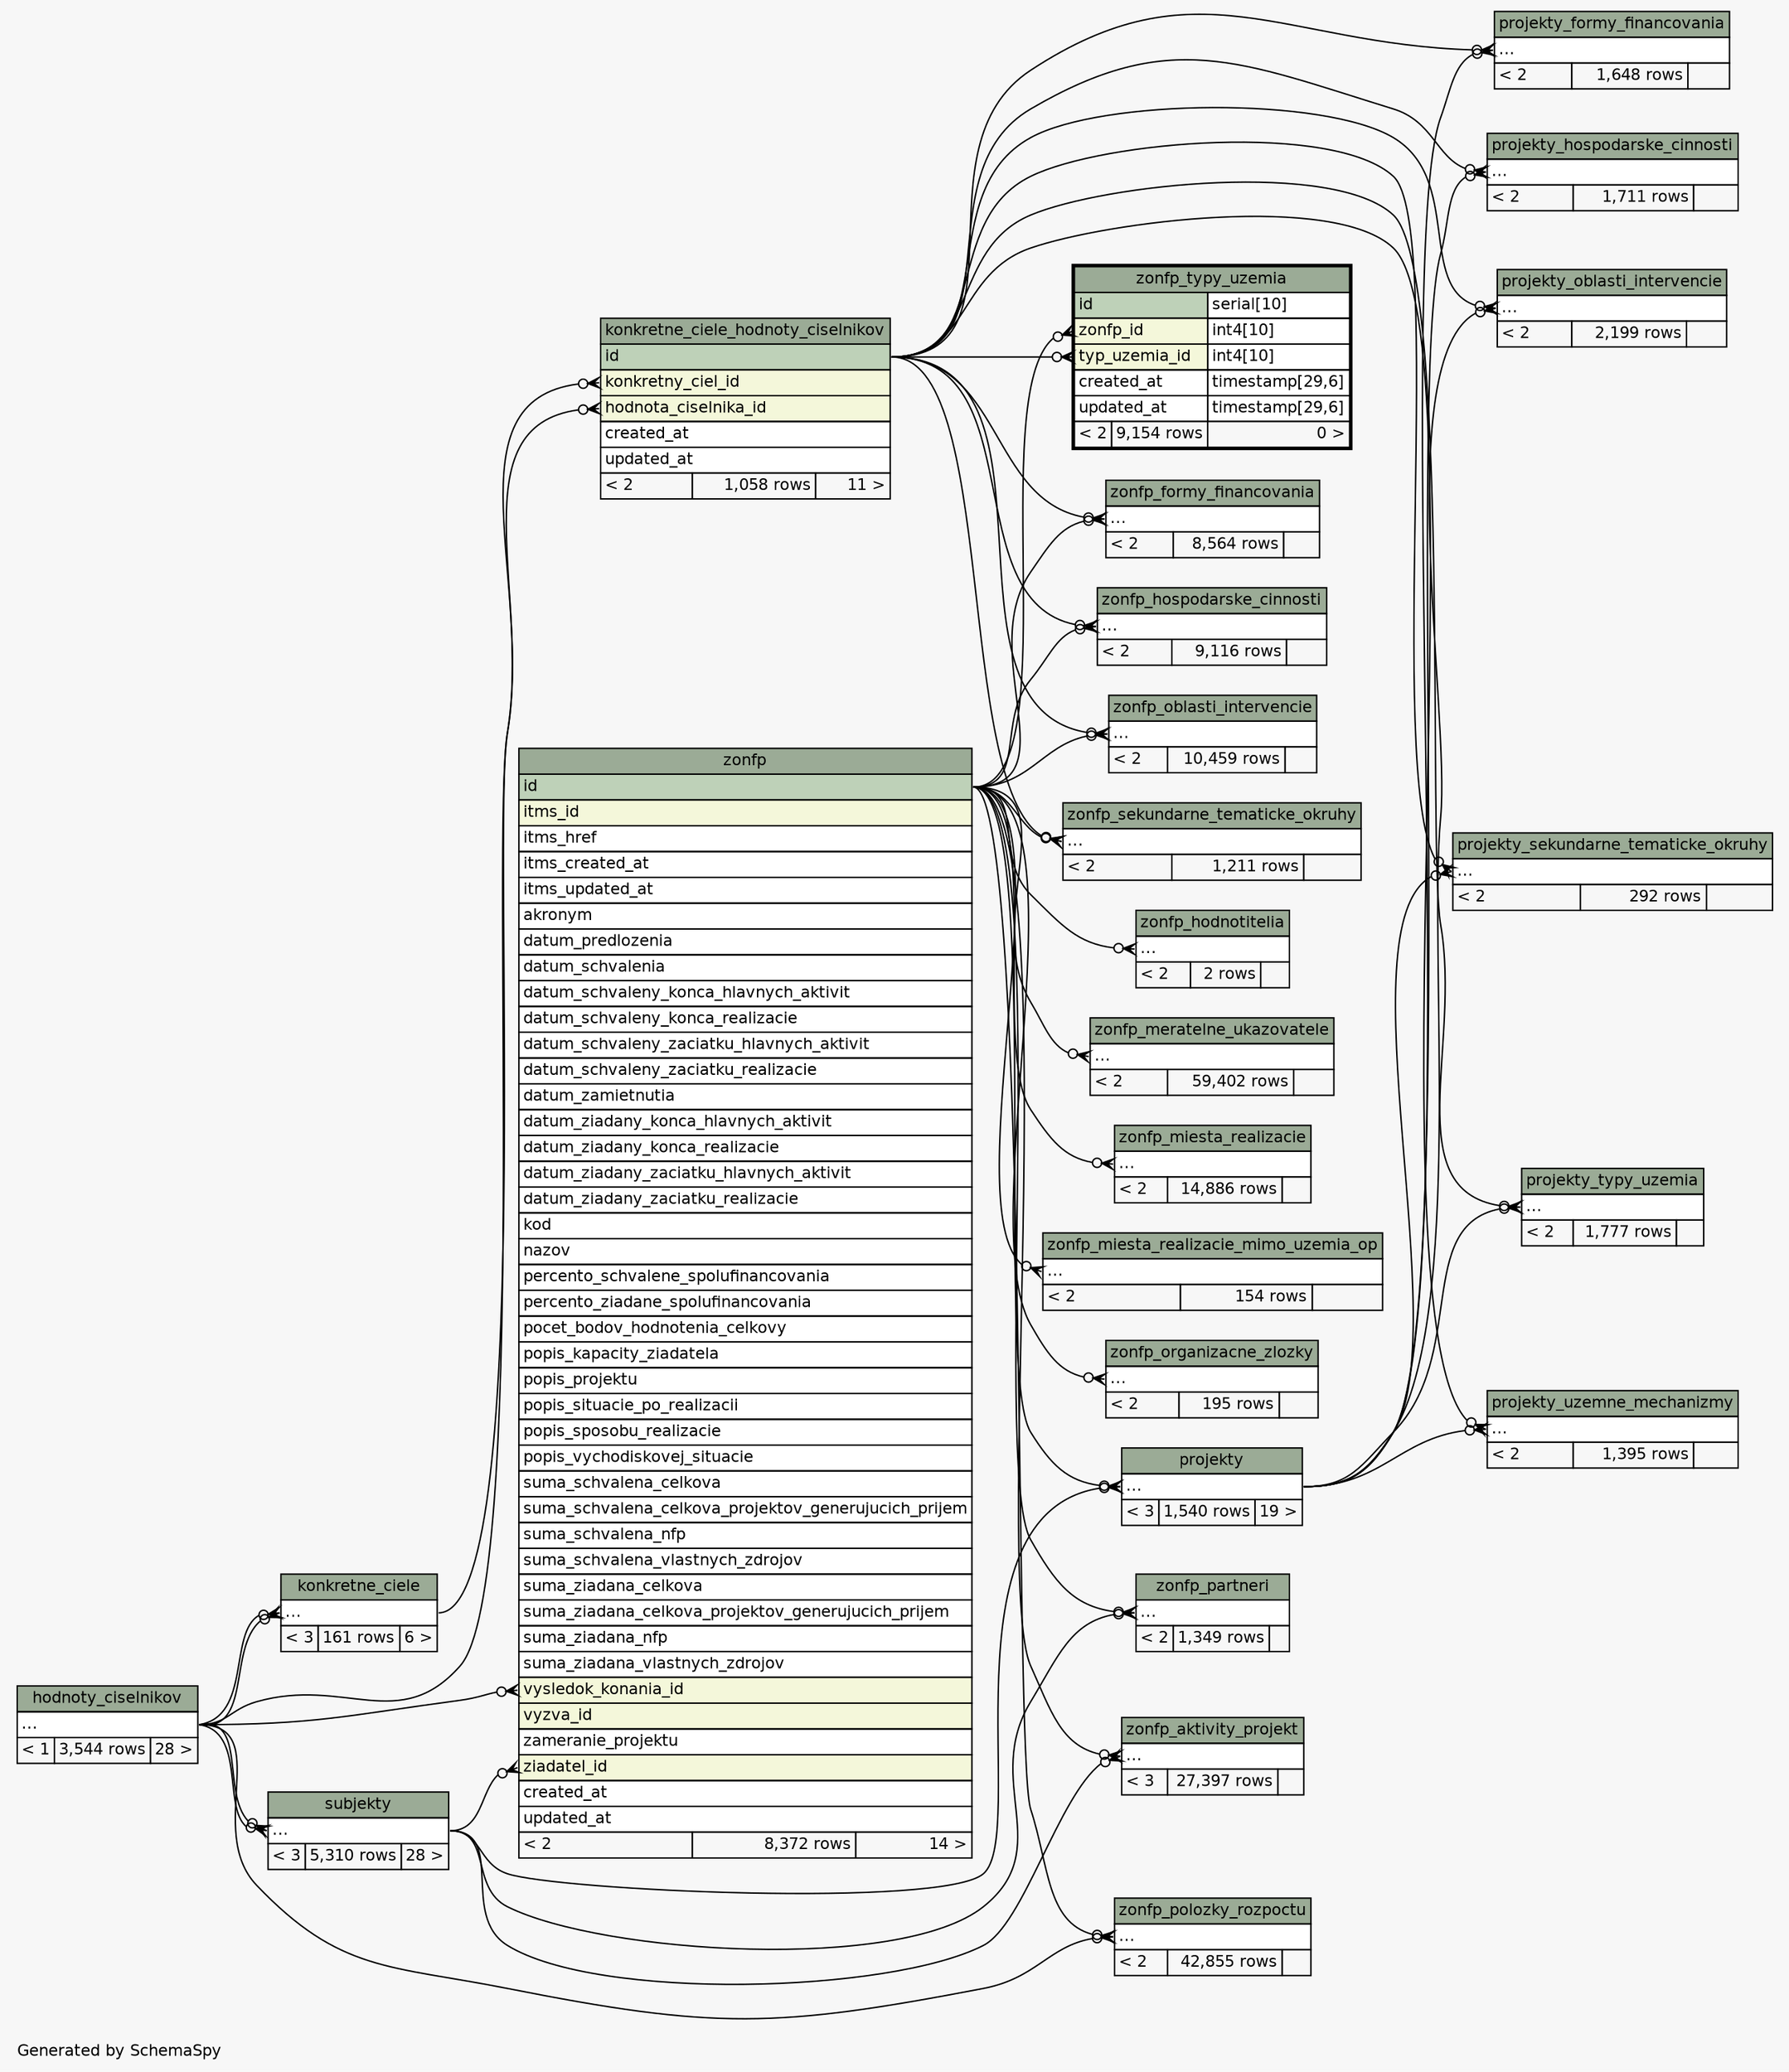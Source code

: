// dot 2.38.0 on Linux 4.10.0-38-generic
// SchemaSpy rev 590
digraph "twoDegreesRelationshipsDiagram" {
  graph [
    rankdir="RL"
    bgcolor="#f7f7f7"
    label="\nGenerated by SchemaSpy"
    labeljust="l"
    nodesep="0.18"
    ranksep="0.46"
    fontname="Helvetica"
    fontsize="11"
  ];
  node [
    fontname="Helvetica"
    fontsize="11"
    shape="plaintext"
  ];
  edge [
    arrowsize="0.8"
  ];
  "konkretne_ciele":"elipses":w -> "hodnoty_ciselnikov":"elipses":e [arrowhead=none dir=back arrowtail=crowodot];
  "konkretne_ciele":"elipses":w -> "hodnoty_ciselnikov":"elipses":e [arrowhead=none dir=back arrowtail=crowodot];
  "konkretne_ciele_hodnoty_ciselnikov":"hodnota_ciselnika_id":w -> "hodnoty_ciselnikov":"elipses":e [arrowhead=none dir=back arrowtail=crowodot];
  "konkretne_ciele_hodnoty_ciselnikov":"konkretny_ciel_id":w -> "konkretne_ciele":"elipses":e [arrowhead=none dir=back arrowtail=crowodot];
  "projekty":"elipses":w -> "subjekty":"elipses":e [arrowhead=none dir=back arrowtail=crowodot];
  "projekty":"elipses":w -> "zonfp":"id":e [arrowhead=none dir=back arrowtail=crowodot];
  "projekty_formy_financovania":"elipses":w -> "konkretne_ciele_hodnoty_ciselnikov":"id":e [arrowhead=none dir=back arrowtail=crowodot];
  "projekty_formy_financovania":"elipses":w -> "projekty":"elipses":e [arrowhead=none dir=back arrowtail=crowodot];
  "projekty_hospodarske_cinnosti":"elipses":w -> "konkretne_ciele_hodnoty_ciselnikov":"id":e [arrowhead=none dir=back arrowtail=crowodot];
  "projekty_hospodarske_cinnosti":"elipses":w -> "projekty":"elipses":e [arrowhead=none dir=back arrowtail=crowodot];
  "projekty_oblasti_intervencie":"elipses":w -> "konkretne_ciele_hodnoty_ciselnikov":"id":e [arrowhead=none dir=back arrowtail=crowodot];
  "projekty_oblasti_intervencie":"elipses":w -> "projekty":"elipses":e [arrowhead=none dir=back arrowtail=crowodot];
  "projekty_sekundarne_tematicke_okruhy":"elipses":w -> "projekty":"elipses":e [arrowhead=none dir=back arrowtail=crowodot];
  "projekty_sekundarne_tematicke_okruhy":"elipses":w -> "konkretne_ciele_hodnoty_ciselnikov":"id":e [arrowhead=none dir=back arrowtail=crowodot];
  "projekty_typy_uzemia":"elipses":w -> "projekty":"elipses":e [arrowhead=none dir=back arrowtail=crowodot];
  "projekty_typy_uzemia":"elipses":w -> "konkretne_ciele_hodnoty_ciselnikov":"id":e [arrowhead=none dir=back arrowtail=crowodot];
  "projekty_uzemne_mechanizmy":"elipses":w -> "projekty":"elipses":e [arrowhead=none dir=back arrowtail=crowodot];
  "projekty_uzemne_mechanizmy":"elipses":w -> "konkretne_ciele_hodnoty_ciselnikov":"id":e [arrowhead=none dir=back arrowtail=crowodot];
  "subjekty":"elipses":w -> "hodnoty_ciselnikov":"elipses":e [arrowhead=none dir=back arrowtail=crowodot];
  "subjekty":"elipses":w -> "hodnoty_ciselnikov":"elipses":e [arrowhead=none dir=back arrowtail=crowodot];
  "zonfp":"vysledok_konania_id":w -> "hodnoty_ciselnikov":"elipses":e [arrowhead=none dir=back arrowtail=crowodot];
  "zonfp":"ziadatel_id":w -> "subjekty":"elipses":e [arrowhead=none dir=back arrowtail=crowodot];
  "zonfp_aktivity_projekt":"elipses":w -> "subjekty":"elipses":e [arrowhead=none dir=back arrowtail=crowodot];
  "zonfp_aktivity_projekt":"elipses":w -> "zonfp":"id":e [arrowhead=none dir=back arrowtail=crowodot];
  "zonfp_formy_financovania":"elipses":w -> "konkretne_ciele_hodnoty_ciselnikov":"id":e [arrowhead=none dir=back arrowtail=crowodot];
  "zonfp_formy_financovania":"elipses":w -> "zonfp":"id":e [arrowhead=none dir=back arrowtail=crowodot];
  "zonfp_hodnotitelia":"elipses":w -> "zonfp":"id":e [arrowhead=none dir=back arrowtail=crowodot];
  "zonfp_hospodarske_cinnosti":"elipses":w -> "konkretne_ciele_hodnoty_ciselnikov":"id":e [arrowhead=none dir=back arrowtail=crowodot];
  "zonfp_hospodarske_cinnosti":"elipses":w -> "zonfp":"id":e [arrowhead=none dir=back arrowtail=crowodot];
  "zonfp_meratelne_ukazovatele":"elipses":w -> "zonfp":"id":e [arrowhead=none dir=back arrowtail=crowodot];
  "zonfp_miesta_realizacie":"elipses":w -> "zonfp":"id":e [arrowhead=none dir=back arrowtail=crowodot];
  "zonfp_miesta_realizacie_mimo_uzemia_op":"elipses":w -> "zonfp":"id":e [arrowhead=none dir=back arrowtail=crowodot];
  "zonfp_oblasti_intervencie":"elipses":w -> "konkretne_ciele_hodnoty_ciselnikov":"id":e [arrowhead=none dir=back arrowtail=crowodot];
  "zonfp_oblasti_intervencie":"elipses":w -> "zonfp":"id":e [arrowhead=none dir=back arrowtail=crowodot];
  "zonfp_organizacne_zlozky":"elipses":w -> "zonfp":"id":e [arrowhead=none dir=back arrowtail=crowodot];
  "zonfp_partneri":"elipses":w -> "subjekty":"elipses":e [arrowhead=none dir=back arrowtail=crowodot];
  "zonfp_partneri":"elipses":w -> "zonfp":"id":e [arrowhead=none dir=back arrowtail=crowodot];
  "zonfp_polozky_rozpoctu":"elipses":w -> "hodnoty_ciselnikov":"elipses":e [arrowhead=none dir=back arrowtail=crowodot];
  "zonfp_polozky_rozpoctu":"elipses":w -> "zonfp":"id":e [arrowhead=none dir=back arrowtail=crowodot];
  "zonfp_sekundarne_tematicke_okruhy":"elipses":w -> "konkretne_ciele_hodnoty_ciselnikov":"id":e [arrowhead=none dir=back arrowtail=crowodot];
  "zonfp_sekundarne_tematicke_okruhy":"elipses":w -> "zonfp":"id":e [arrowhead=none dir=back arrowtail=crowodot];
  "zonfp_typy_uzemia":"typ_uzemia_id":w -> "konkretne_ciele_hodnoty_ciselnikov":"id":e [arrowhead=none dir=back arrowtail=crowodot];
  "zonfp_typy_uzemia":"zonfp_id":w -> "zonfp":"id":e [arrowhead=none dir=back arrowtail=crowodot];
  "hodnoty_ciselnikov" [
    label=<
    <TABLE BORDER="0" CELLBORDER="1" CELLSPACING="0" BGCOLOR="#ffffff">
      <TR><TD COLSPAN="3" BGCOLOR="#9bab96" ALIGN="CENTER">hodnoty_ciselnikov</TD></TR>
      <TR><TD PORT="elipses" COLSPAN="3" ALIGN="LEFT">...</TD></TR>
      <TR><TD ALIGN="LEFT" BGCOLOR="#f7f7f7">&lt; 1</TD><TD ALIGN="RIGHT" BGCOLOR="#f7f7f7">3,544 rows</TD><TD ALIGN="RIGHT" BGCOLOR="#f7f7f7">28 &gt;</TD></TR>
    </TABLE>>
    URL="hodnoty_ciselnikov.html"
    tooltip="hodnoty_ciselnikov"
  ];
  "konkretne_ciele" [
    label=<
    <TABLE BORDER="0" CELLBORDER="1" CELLSPACING="0" BGCOLOR="#ffffff">
      <TR><TD COLSPAN="3" BGCOLOR="#9bab96" ALIGN="CENTER">konkretne_ciele</TD></TR>
      <TR><TD PORT="elipses" COLSPAN="3" ALIGN="LEFT">...</TD></TR>
      <TR><TD ALIGN="LEFT" BGCOLOR="#f7f7f7">&lt; 3</TD><TD ALIGN="RIGHT" BGCOLOR="#f7f7f7">161 rows</TD><TD ALIGN="RIGHT" BGCOLOR="#f7f7f7">6 &gt;</TD></TR>
    </TABLE>>
    URL="konkretne_ciele.html"
    tooltip="konkretne_ciele"
  ];
  "konkretne_ciele_hodnoty_ciselnikov" [
    label=<
    <TABLE BORDER="0" CELLBORDER="1" CELLSPACING="0" BGCOLOR="#ffffff">
      <TR><TD COLSPAN="3" BGCOLOR="#9bab96" ALIGN="CENTER">konkretne_ciele_hodnoty_ciselnikov</TD></TR>
      <TR><TD PORT="id" COLSPAN="3" BGCOLOR="#bed1b8" ALIGN="LEFT">id</TD></TR>
      <TR><TD PORT="konkretny_ciel_id" COLSPAN="3" BGCOLOR="#f4f7da" ALIGN="LEFT">konkretny_ciel_id</TD></TR>
      <TR><TD PORT="hodnota_ciselnika_id" COLSPAN="3" BGCOLOR="#f4f7da" ALIGN="LEFT">hodnota_ciselnika_id</TD></TR>
      <TR><TD PORT="created_at" COLSPAN="3" ALIGN="LEFT">created_at</TD></TR>
      <TR><TD PORT="updated_at" COLSPAN="3" ALIGN="LEFT">updated_at</TD></TR>
      <TR><TD ALIGN="LEFT" BGCOLOR="#f7f7f7">&lt; 2</TD><TD ALIGN="RIGHT" BGCOLOR="#f7f7f7">1,058 rows</TD><TD ALIGN="RIGHT" BGCOLOR="#f7f7f7">11 &gt;</TD></TR>
    </TABLE>>
    URL="konkretne_ciele_hodnoty_ciselnikov.html"
    tooltip="konkretne_ciele_hodnoty_ciselnikov"
  ];
  "projekty" [
    label=<
    <TABLE BORDER="0" CELLBORDER="1" CELLSPACING="0" BGCOLOR="#ffffff">
      <TR><TD COLSPAN="3" BGCOLOR="#9bab96" ALIGN="CENTER">projekty</TD></TR>
      <TR><TD PORT="elipses" COLSPAN="3" ALIGN="LEFT">...</TD></TR>
      <TR><TD ALIGN="LEFT" BGCOLOR="#f7f7f7">&lt; 3</TD><TD ALIGN="RIGHT" BGCOLOR="#f7f7f7">1,540 rows</TD><TD ALIGN="RIGHT" BGCOLOR="#f7f7f7">19 &gt;</TD></TR>
    </TABLE>>
    URL="projekty.html"
    tooltip="projekty"
  ];
  "projekty_formy_financovania" [
    label=<
    <TABLE BORDER="0" CELLBORDER="1" CELLSPACING="0" BGCOLOR="#ffffff">
      <TR><TD COLSPAN="3" BGCOLOR="#9bab96" ALIGN="CENTER">projekty_formy_financovania</TD></TR>
      <TR><TD PORT="elipses" COLSPAN="3" ALIGN="LEFT">...</TD></TR>
      <TR><TD ALIGN="LEFT" BGCOLOR="#f7f7f7">&lt; 2</TD><TD ALIGN="RIGHT" BGCOLOR="#f7f7f7">1,648 rows</TD><TD ALIGN="RIGHT" BGCOLOR="#f7f7f7">  </TD></TR>
    </TABLE>>
    URL="projekty_formy_financovania.html"
    tooltip="projekty_formy_financovania"
  ];
  "projekty_hospodarske_cinnosti" [
    label=<
    <TABLE BORDER="0" CELLBORDER="1" CELLSPACING="0" BGCOLOR="#ffffff">
      <TR><TD COLSPAN="3" BGCOLOR="#9bab96" ALIGN="CENTER">projekty_hospodarske_cinnosti</TD></TR>
      <TR><TD PORT="elipses" COLSPAN="3" ALIGN="LEFT">...</TD></TR>
      <TR><TD ALIGN="LEFT" BGCOLOR="#f7f7f7">&lt; 2</TD><TD ALIGN="RIGHT" BGCOLOR="#f7f7f7">1,711 rows</TD><TD ALIGN="RIGHT" BGCOLOR="#f7f7f7">  </TD></TR>
    </TABLE>>
    URL="projekty_hospodarske_cinnosti.html"
    tooltip="projekty_hospodarske_cinnosti"
  ];
  "projekty_oblasti_intervencie" [
    label=<
    <TABLE BORDER="0" CELLBORDER="1" CELLSPACING="0" BGCOLOR="#ffffff">
      <TR><TD COLSPAN="3" BGCOLOR="#9bab96" ALIGN="CENTER">projekty_oblasti_intervencie</TD></TR>
      <TR><TD PORT="elipses" COLSPAN="3" ALIGN="LEFT">...</TD></TR>
      <TR><TD ALIGN="LEFT" BGCOLOR="#f7f7f7">&lt; 2</TD><TD ALIGN="RIGHT" BGCOLOR="#f7f7f7">2,199 rows</TD><TD ALIGN="RIGHT" BGCOLOR="#f7f7f7">  </TD></TR>
    </TABLE>>
    URL="projekty_oblasti_intervencie.html"
    tooltip="projekty_oblasti_intervencie"
  ];
  "projekty_sekundarne_tematicke_okruhy" [
    label=<
    <TABLE BORDER="0" CELLBORDER="1" CELLSPACING="0" BGCOLOR="#ffffff">
      <TR><TD COLSPAN="3" BGCOLOR="#9bab96" ALIGN="CENTER">projekty_sekundarne_tematicke_okruhy</TD></TR>
      <TR><TD PORT="elipses" COLSPAN="3" ALIGN="LEFT">...</TD></TR>
      <TR><TD ALIGN="LEFT" BGCOLOR="#f7f7f7">&lt; 2</TD><TD ALIGN="RIGHT" BGCOLOR="#f7f7f7">292 rows</TD><TD ALIGN="RIGHT" BGCOLOR="#f7f7f7">  </TD></TR>
    </TABLE>>
    URL="projekty_sekundarne_tematicke_okruhy.html"
    tooltip="projekty_sekundarne_tematicke_okruhy"
  ];
  "projekty_typy_uzemia" [
    label=<
    <TABLE BORDER="0" CELLBORDER="1" CELLSPACING="0" BGCOLOR="#ffffff">
      <TR><TD COLSPAN="3" BGCOLOR="#9bab96" ALIGN="CENTER">projekty_typy_uzemia</TD></TR>
      <TR><TD PORT="elipses" COLSPAN="3" ALIGN="LEFT">...</TD></TR>
      <TR><TD ALIGN="LEFT" BGCOLOR="#f7f7f7">&lt; 2</TD><TD ALIGN="RIGHT" BGCOLOR="#f7f7f7">1,777 rows</TD><TD ALIGN="RIGHT" BGCOLOR="#f7f7f7">  </TD></TR>
    </TABLE>>
    URL="projekty_typy_uzemia.html"
    tooltip="projekty_typy_uzemia"
  ];
  "projekty_uzemne_mechanizmy" [
    label=<
    <TABLE BORDER="0" CELLBORDER="1" CELLSPACING="0" BGCOLOR="#ffffff">
      <TR><TD COLSPAN="3" BGCOLOR="#9bab96" ALIGN="CENTER">projekty_uzemne_mechanizmy</TD></TR>
      <TR><TD PORT="elipses" COLSPAN="3" ALIGN="LEFT">...</TD></TR>
      <TR><TD ALIGN="LEFT" BGCOLOR="#f7f7f7">&lt; 2</TD><TD ALIGN="RIGHT" BGCOLOR="#f7f7f7">1,395 rows</TD><TD ALIGN="RIGHT" BGCOLOR="#f7f7f7">  </TD></TR>
    </TABLE>>
    URL="projekty_uzemne_mechanizmy.html"
    tooltip="projekty_uzemne_mechanizmy"
  ];
  "subjekty" [
    label=<
    <TABLE BORDER="0" CELLBORDER="1" CELLSPACING="0" BGCOLOR="#ffffff">
      <TR><TD COLSPAN="3" BGCOLOR="#9bab96" ALIGN="CENTER">subjekty</TD></TR>
      <TR><TD PORT="elipses" COLSPAN="3" ALIGN="LEFT">...</TD></TR>
      <TR><TD ALIGN="LEFT" BGCOLOR="#f7f7f7">&lt; 3</TD><TD ALIGN="RIGHT" BGCOLOR="#f7f7f7">5,310 rows</TD><TD ALIGN="RIGHT" BGCOLOR="#f7f7f7">28 &gt;</TD></TR>
    </TABLE>>
    URL="subjekty.html"
    tooltip="subjekty"
  ];
  "zonfp" [
    label=<
    <TABLE BORDER="0" CELLBORDER="1" CELLSPACING="0" BGCOLOR="#ffffff">
      <TR><TD COLSPAN="3" BGCOLOR="#9bab96" ALIGN="CENTER">zonfp</TD></TR>
      <TR><TD PORT="id" COLSPAN="3" BGCOLOR="#bed1b8" ALIGN="LEFT">id</TD></TR>
      <TR><TD PORT="itms_id" COLSPAN="3" BGCOLOR="#f4f7da" ALIGN="LEFT">itms_id</TD></TR>
      <TR><TD PORT="itms_href" COLSPAN="3" ALIGN="LEFT">itms_href</TD></TR>
      <TR><TD PORT="itms_created_at" COLSPAN="3" ALIGN="LEFT">itms_created_at</TD></TR>
      <TR><TD PORT="itms_updated_at" COLSPAN="3" ALIGN="LEFT">itms_updated_at</TD></TR>
      <TR><TD PORT="akronym" COLSPAN="3" ALIGN="LEFT">akronym</TD></TR>
      <TR><TD PORT="datum_predlozenia" COLSPAN="3" ALIGN="LEFT">datum_predlozenia</TD></TR>
      <TR><TD PORT="datum_schvalenia" COLSPAN="3" ALIGN="LEFT">datum_schvalenia</TD></TR>
      <TR><TD PORT="datum_schvaleny_konca_hlavnych_aktivit" COLSPAN="3" ALIGN="LEFT">datum_schvaleny_konca_hlavnych_aktivit</TD></TR>
      <TR><TD PORT="datum_schvaleny_konca_realizacie" COLSPAN="3" ALIGN="LEFT">datum_schvaleny_konca_realizacie</TD></TR>
      <TR><TD PORT="datum_schvaleny_zaciatku_hlavnych_aktivit" COLSPAN="3" ALIGN="LEFT">datum_schvaleny_zaciatku_hlavnych_aktivit</TD></TR>
      <TR><TD PORT="datum_schvaleny_zaciatku_realizacie" COLSPAN="3" ALIGN="LEFT">datum_schvaleny_zaciatku_realizacie</TD></TR>
      <TR><TD PORT="datum_zamietnutia" COLSPAN="3" ALIGN="LEFT">datum_zamietnutia</TD></TR>
      <TR><TD PORT="datum_ziadany_konca_hlavnych_aktivit" COLSPAN="3" ALIGN="LEFT">datum_ziadany_konca_hlavnych_aktivit</TD></TR>
      <TR><TD PORT="datum_ziadany_konca_realizacie" COLSPAN="3" ALIGN="LEFT">datum_ziadany_konca_realizacie</TD></TR>
      <TR><TD PORT="datum_ziadany_zaciatku_hlavnych_aktivit" COLSPAN="3" ALIGN="LEFT">datum_ziadany_zaciatku_hlavnych_aktivit</TD></TR>
      <TR><TD PORT="datum_ziadany_zaciatku_realizacie" COLSPAN="3" ALIGN="LEFT">datum_ziadany_zaciatku_realizacie</TD></TR>
      <TR><TD PORT="kod" COLSPAN="3" ALIGN="LEFT">kod</TD></TR>
      <TR><TD PORT="nazov" COLSPAN="3" ALIGN="LEFT">nazov</TD></TR>
      <TR><TD PORT="percento_schvalene_spolufinancovania" COLSPAN="3" ALIGN="LEFT">percento_schvalene_spolufinancovania</TD></TR>
      <TR><TD PORT="percento_ziadane_spolufinancovania" COLSPAN="3" ALIGN="LEFT">percento_ziadane_spolufinancovania</TD></TR>
      <TR><TD PORT="pocet_bodov_hodnotenia_celkovy" COLSPAN="3" ALIGN="LEFT">pocet_bodov_hodnotenia_celkovy</TD></TR>
      <TR><TD PORT="popis_kapacity_ziadatela" COLSPAN="3" ALIGN="LEFT">popis_kapacity_ziadatela</TD></TR>
      <TR><TD PORT="popis_projektu" COLSPAN="3" ALIGN="LEFT">popis_projektu</TD></TR>
      <TR><TD PORT="popis_situacie_po_realizacii" COLSPAN="3" ALIGN="LEFT">popis_situacie_po_realizacii</TD></TR>
      <TR><TD PORT="popis_sposobu_realizacie" COLSPAN="3" ALIGN="LEFT">popis_sposobu_realizacie</TD></TR>
      <TR><TD PORT="popis_vychodiskovej_situacie" COLSPAN="3" ALIGN="LEFT">popis_vychodiskovej_situacie</TD></TR>
      <TR><TD PORT="suma_schvalena_celkova" COLSPAN="3" ALIGN="LEFT">suma_schvalena_celkova</TD></TR>
      <TR><TD PORT="suma_schvalena_celkova_projektov_generujucich_prijem" COLSPAN="3" ALIGN="LEFT">suma_schvalena_celkova_projektov_generujucich_prijem</TD></TR>
      <TR><TD PORT="suma_schvalena_nfp" COLSPAN="3" ALIGN="LEFT">suma_schvalena_nfp</TD></TR>
      <TR><TD PORT="suma_schvalena_vlastnych_zdrojov" COLSPAN="3" ALIGN="LEFT">suma_schvalena_vlastnych_zdrojov</TD></TR>
      <TR><TD PORT="suma_ziadana_celkova" COLSPAN="3" ALIGN="LEFT">suma_ziadana_celkova</TD></TR>
      <TR><TD PORT="suma_ziadana_celkova_projektov_generujucich_prijem" COLSPAN="3" ALIGN="LEFT">suma_ziadana_celkova_projektov_generujucich_prijem</TD></TR>
      <TR><TD PORT="suma_ziadana_nfp" COLSPAN="3" ALIGN="LEFT">suma_ziadana_nfp</TD></TR>
      <TR><TD PORT="suma_ziadana_vlastnych_zdrojov" COLSPAN="3" ALIGN="LEFT">suma_ziadana_vlastnych_zdrojov</TD></TR>
      <TR><TD PORT="vysledok_konania_id" COLSPAN="3" BGCOLOR="#f4f7da" ALIGN="LEFT">vysledok_konania_id</TD></TR>
      <TR><TD PORT="vyzva_id" COLSPAN="3" BGCOLOR="#f4f7da" ALIGN="LEFT">vyzva_id</TD></TR>
      <TR><TD PORT="zameranie_projektu" COLSPAN="3" ALIGN="LEFT">zameranie_projektu</TD></TR>
      <TR><TD PORT="ziadatel_id" COLSPAN="3" BGCOLOR="#f4f7da" ALIGN="LEFT">ziadatel_id</TD></TR>
      <TR><TD PORT="created_at" COLSPAN="3" ALIGN="LEFT">created_at</TD></TR>
      <TR><TD PORT="updated_at" COLSPAN="3" ALIGN="LEFT">updated_at</TD></TR>
      <TR><TD ALIGN="LEFT" BGCOLOR="#f7f7f7">&lt; 2</TD><TD ALIGN="RIGHT" BGCOLOR="#f7f7f7">8,372 rows</TD><TD ALIGN="RIGHT" BGCOLOR="#f7f7f7">14 &gt;</TD></TR>
    </TABLE>>
    URL="zonfp.html"
    tooltip="zonfp"
  ];
  "zonfp_aktivity_projekt" [
    label=<
    <TABLE BORDER="0" CELLBORDER="1" CELLSPACING="0" BGCOLOR="#ffffff">
      <TR><TD COLSPAN="3" BGCOLOR="#9bab96" ALIGN="CENTER">zonfp_aktivity_projekt</TD></TR>
      <TR><TD PORT="elipses" COLSPAN="3" ALIGN="LEFT">...</TD></TR>
      <TR><TD ALIGN="LEFT" BGCOLOR="#f7f7f7">&lt; 3</TD><TD ALIGN="RIGHT" BGCOLOR="#f7f7f7">27,397 rows</TD><TD ALIGN="RIGHT" BGCOLOR="#f7f7f7">  </TD></TR>
    </TABLE>>
    URL="zonfp_aktivity_projekt.html"
    tooltip="zonfp_aktivity_projekt"
  ];
  "zonfp_formy_financovania" [
    label=<
    <TABLE BORDER="0" CELLBORDER="1" CELLSPACING="0" BGCOLOR="#ffffff">
      <TR><TD COLSPAN="3" BGCOLOR="#9bab96" ALIGN="CENTER">zonfp_formy_financovania</TD></TR>
      <TR><TD PORT="elipses" COLSPAN="3" ALIGN="LEFT">...</TD></TR>
      <TR><TD ALIGN="LEFT" BGCOLOR="#f7f7f7">&lt; 2</TD><TD ALIGN="RIGHT" BGCOLOR="#f7f7f7">8,564 rows</TD><TD ALIGN="RIGHT" BGCOLOR="#f7f7f7">  </TD></TR>
    </TABLE>>
    URL="zonfp_formy_financovania.html"
    tooltip="zonfp_formy_financovania"
  ];
  "zonfp_hodnotitelia" [
    label=<
    <TABLE BORDER="0" CELLBORDER="1" CELLSPACING="0" BGCOLOR="#ffffff">
      <TR><TD COLSPAN="3" BGCOLOR="#9bab96" ALIGN="CENTER">zonfp_hodnotitelia</TD></TR>
      <TR><TD PORT="elipses" COLSPAN="3" ALIGN="LEFT">...</TD></TR>
      <TR><TD ALIGN="LEFT" BGCOLOR="#f7f7f7">&lt; 2</TD><TD ALIGN="RIGHT" BGCOLOR="#f7f7f7">2 rows</TD><TD ALIGN="RIGHT" BGCOLOR="#f7f7f7">  </TD></TR>
    </TABLE>>
    URL="zonfp_hodnotitelia.html"
    tooltip="zonfp_hodnotitelia"
  ];
  "zonfp_hospodarske_cinnosti" [
    label=<
    <TABLE BORDER="0" CELLBORDER="1" CELLSPACING="0" BGCOLOR="#ffffff">
      <TR><TD COLSPAN="3" BGCOLOR="#9bab96" ALIGN="CENTER">zonfp_hospodarske_cinnosti</TD></TR>
      <TR><TD PORT="elipses" COLSPAN="3" ALIGN="LEFT">...</TD></TR>
      <TR><TD ALIGN="LEFT" BGCOLOR="#f7f7f7">&lt; 2</TD><TD ALIGN="RIGHT" BGCOLOR="#f7f7f7">9,116 rows</TD><TD ALIGN="RIGHT" BGCOLOR="#f7f7f7">  </TD></TR>
    </TABLE>>
    URL="zonfp_hospodarske_cinnosti.html"
    tooltip="zonfp_hospodarske_cinnosti"
  ];
  "zonfp_meratelne_ukazovatele" [
    label=<
    <TABLE BORDER="0" CELLBORDER="1" CELLSPACING="0" BGCOLOR="#ffffff">
      <TR><TD COLSPAN="3" BGCOLOR="#9bab96" ALIGN="CENTER">zonfp_meratelne_ukazovatele</TD></TR>
      <TR><TD PORT="elipses" COLSPAN="3" ALIGN="LEFT">...</TD></TR>
      <TR><TD ALIGN="LEFT" BGCOLOR="#f7f7f7">&lt; 2</TD><TD ALIGN="RIGHT" BGCOLOR="#f7f7f7">59,402 rows</TD><TD ALIGN="RIGHT" BGCOLOR="#f7f7f7">  </TD></TR>
    </TABLE>>
    URL="zonfp_meratelne_ukazovatele.html"
    tooltip="zonfp_meratelne_ukazovatele"
  ];
  "zonfp_miesta_realizacie" [
    label=<
    <TABLE BORDER="0" CELLBORDER="1" CELLSPACING="0" BGCOLOR="#ffffff">
      <TR><TD COLSPAN="3" BGCOLOR="#9bab96" ALIGN="CENTER">zonfp_miesta_realizacie</TD></TR>
      <TR><TD PORT="elipses" COLSPAN="3" ALIGN="LEFT">...</TD></TR>
      <TR><TD ALIGN="LEFT" BGCOLOR="#f7f7f7">&lt; 2</TD><TD ALIGN="RIGHT" BGCOLOR="#f7f7f7">14,886 rows</TD><TD ALIGN="RIGHT" BGCOLOR="#f7f7f7">  </TD></TR>
    </TABLE>>
    URL="zonfp_miesta_realizacie.html"
    tooltip="zonfp_miesta_realizacie"
  ];
  "zonfp_miesta_realizacie_mimo_uzemia_op" [
    label=<
    <TABLE BORDER="0" CELLBORDER="1" CELLSPACING="0" BGCOLOR="#ffffff">
      <TR><TD COLSPAN="3" BGCOLOR="#9bab96" ALIGN="CENTER">zonfp_miesta_realizacie_mimo_uzemia_op</TD></TR>
      <TR><TD PORT="elipses" COLSPAN="3" ALIGN="LEFT">...</TD></TR>
      <TR><TD ALIGN="LEFT" BGCOLOR="#f7f7f7">&lt; 2</TD><TD ALIGN="RIGHT" BGCOLOR="#f7f7f7">154 rows</TD><TD ALIGN="RIGHT" BGCOLOR="#f7f7f7">  </TD></TR>
    </TABLE>>
    URL="zonfp_miesta_realizacie_mimo_uzemia_op.html"
    tooltip="zonfp_miesta_realizacie_mimo_uzemia_op"
  ];
  "zonfp_oblasti_intervencie" [
    label=<
    <TABLE BORDER="0" CELLBORDER="1" CELLSPACING="0" BGCOLOR="#ffffff">
      <TR><TD COLSPAN="3" BGCOLOR="#9bab96" ALIGN="CENTER">zonfp_oblasti_intervencie</TD></TR>
      <TR><TD PORT="elipses" COLSPAN="3" ALIGN="LEFT">...</TD></TR>
      <TR><TD ALIGN="LEFT" BGCOLOR="#f7f7f7">&lt; 2</TD><TD ALIGN="RIGHT" BGCOLOR="#f7f7f7">10,459 rows</TD><TD ALIGN="RIGHT" BGCOLOR="#f7f7f7">  </TD></TR>
    </TABLE>>
    URL="zonfp_oblasti_intervencie.html"
    tooltip="zonfp_oblasti_intervencie"
  ];
  "zonfp_organizacne_zlozky" [
    label=<
    <TABLE BORDER="0" CELLBORDER="1" CELLSPACING="0" BGCOLOR="#ffffff">
      <TR><TD COLSPAN="3" BGCOLOR="#9bab96" ALIGN="CENTER">zonfp_organizacne_zlozky</TD></TR>
      <TR><TD PORT="elipses" COLSPAN="3" ALIGN="LEFT">...</TD></TR>
      <TR><TD ALIGN="LEFT" BGCOLOR="#f7f7f7">&lt; 2</TD><TD ALIGN="RIGHT" BGCOLOR="#f7f7f7">195 rows</TD><TD ALIGN="RIGHT" BGCOLOR="#f7f7f7">  </TD></TR>
    </TABLE>>
    URL="zonfp_organizacne_zlozky.html"
    tooltip="zonfp_organizacne_zlozky"
  ];
  "zonfp_partneri" [
    label=<
    <TABLE BORDER="0" CELLBORDER="1" CELLSPACING="0" BGCOLOR="#ffffff">
      <TR><TD COLSPAN="3" BGCOLOR="#9bab96" ALIGN="CENTER">zonfp_partneri</TD></TR>
      <TR><TD PORT="elipses" COLSPAN="3" ALIGN="LEFT">...</TD></TR>
      <TR><TD ALIGN="LEFT" BGCOLOR="#f7f7f7">&lt; 2</TD><TD ALIGN="RIGHT" BGCOLOR="#f7f7f7">1,349 rows</TD><TD ALIGN="RIGHT" BGCOLOR="#f7f7f7">  </TD></TR>
    </TABLE>>
    URL="zonfp_partneri.html"
    tooltip="zonfp_partneri"
  ];
  "zonfp_polozky_rozpoctu" [
    label=<
    <TABLE BORDER="0" CELLBORDER="1" CELLSPACING="0" BGCOLOR="#ffffff">
      <TR><TD COLSPAN="3" BGCOLOR="#9bab96" ALIGN="CENTER">zonfp_polozky_rozpoctu</TD></TR>
      <TR><TD PORT="elipses" COLSPAN="3" ALIGN="LEFT">...</TD></TR>
      <TR><TD ALIGN="LEFT" BGCOLOR="#f7f7f7">&lt; 2</TD><TD ALIGN="RIGHT" BGCOLOR="#f7f7f7">42,855 rows</TD><TD ALIGN="RIGHT" BGCOLOR="#f7f7f7">  </TD></TR>
    </TABLE>>
    URL="zonfp_polozky_rozpoctu.html"
    tooltip="zonfp_polozky_rozpoctu"
  ];
  "zonfp_sekundarne_tematicke_okruhy" [
    label=<
    <TABLE BORDER="0" CELLBORDER="1" CELLSPACING="0" BGCOLOR="#ffffff">
      <TR><TD COLSPAN="3" BGCOLOR="#9bab96" ALIGN="CENTER">zonfp_sekundarne_tematicke_okruhy</TD></TR>
      <TR><TD PORT="elipses" COLSPAN="3" ALIGN="LEFT">...</TD></TR>
      <TR><TD ALIGN="LEFT" BGCOLOR="#f7f7f7">&lt; 2</TD><TD ALIGN="RIGHT" BGCOLOR="#f7f7f7">1,211 rows</TD><TD ALIGN="RIGHT" BGCOLOR="#f7f7f7">  </TD></TR>
    </TABLE>>
    URL="zonfp_sekundarne_tematicke_okruhy.html"
    tooltip="zonfp_sekundarne_tematicke_okruhy"
  ];
  "zonfp_typy_uzemia" [
    label=<
    <TABLE BORDER="2" CELLBORDER="1" CELLSPACING="0" BGCOLOR="#ffffff">
      <TR><TD COLSPAN="3" BGCOLOR="#9bab96" ALIGN="CENTER">zonfp_typy_uzemia</TD></TR>
      <TR><TD PORT="id" COLSPAN="2" BGCOLOR="#bed1b8" ALIGN="LEFT">id</TD><TD PORT="id.type" ALIGN="LEFT">serial[10]</TD></TR>
      <TR><TD PORT="zonfp_id" COLSPAN="2" BGCOLOR="#f4f7da" ALIGN="LEFT">zonfp_id</TD><TD PORT="zonfp_id.type" ALIGN="LEFT">int4[10]</TD></TR>
      <TR><TD PORT="typ_uzemia_id" COLSPAN="2" BGCOLOR="#f4f7da" ALIGN="LEFT">typ_uzemia_id</TD><TD PORT="typ_uzemia_id.type" ALIGN="LEFT">int4[10]</TD></TR>
      <TR><TD PORT="created_at" COLSPAN="2" ALIGN="LEFT">created_at</TD><TD PORT="created_at.type" ALIGN="LEFT">timestamp[29,6]</TD></TR>
      <TR><TD PORT="updated_at" COLSPAN="2" ALIGN="LEFT">updated_at</TD><TD PORT="updated_at.type" ALIGN="LEFT">timestamp[29,6]</TD></TR>
      <TR><TD ALIGN="LEFT" BGCOLOR="#f7f7f7">&lt; 2</TD><TD ALIGN="RIGHT" BGCOLOR="#f7f7f7">9,154 rows</TD><TD ALIGN="RIGHT" BGCOLOR="#f7f7f7">0 &gt;</TD></TR>
    </TABLE>>
    URL="zonfp_typy_uzemia.html"
    tooltip="zonfp_typy_uzemia"
  ];
}

